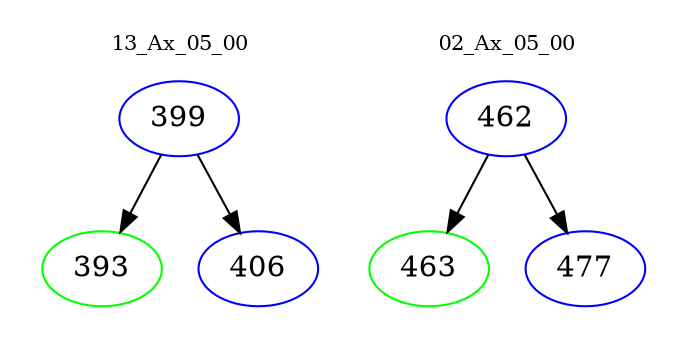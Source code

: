 digraph{
subgraph cluster_0 {
color = white
label = "13_Ax_05_00";
fontsize=10;
T0_399 [label="399", color="blue"]
T0_399 -> T0_393 [color="black"]
T0_393 [label="393", color="green"]
T0_399 -> T0_406 [color="black"]
T0_406 [label="406", color="blue"]
}
subgraph cluster_1 {
color = white
label = "02_Ax_05_00";
fontsize=10;
T1_462 [label="462", color="blue"]
T1_462 -> T1_463 [color="black"]
T1_463 [label="463", color="green"]
T1_462 -> T1_477 [color="black"]
T1_477 [label="477", color="blue"]
}
}
